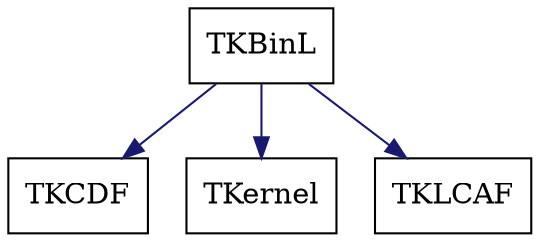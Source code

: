 digraph schema_TKBinL
{
	TKBinL [ URL = "toolkit_tkbinl.html", shape = box ]
	TKCDF [ URL = "toolkit_tkcdf.html" , shape = box ]
	TKBinL -> TKCDF [ color = "midnightblue", style = "solid" ]
	TKernel [ URL = "toolkit_tkernel.html" , shape = box ]
	TKBinL -> TKernel [ color = "midnightblue", style = "solid" ]
	TKLCAF [ URL = "toolkit_tklcaf.html" , shape = box ]
	TKBinL -> TKLCAF [ color = "midnightblue", style = "solid" ]
	aspect = 1
}
